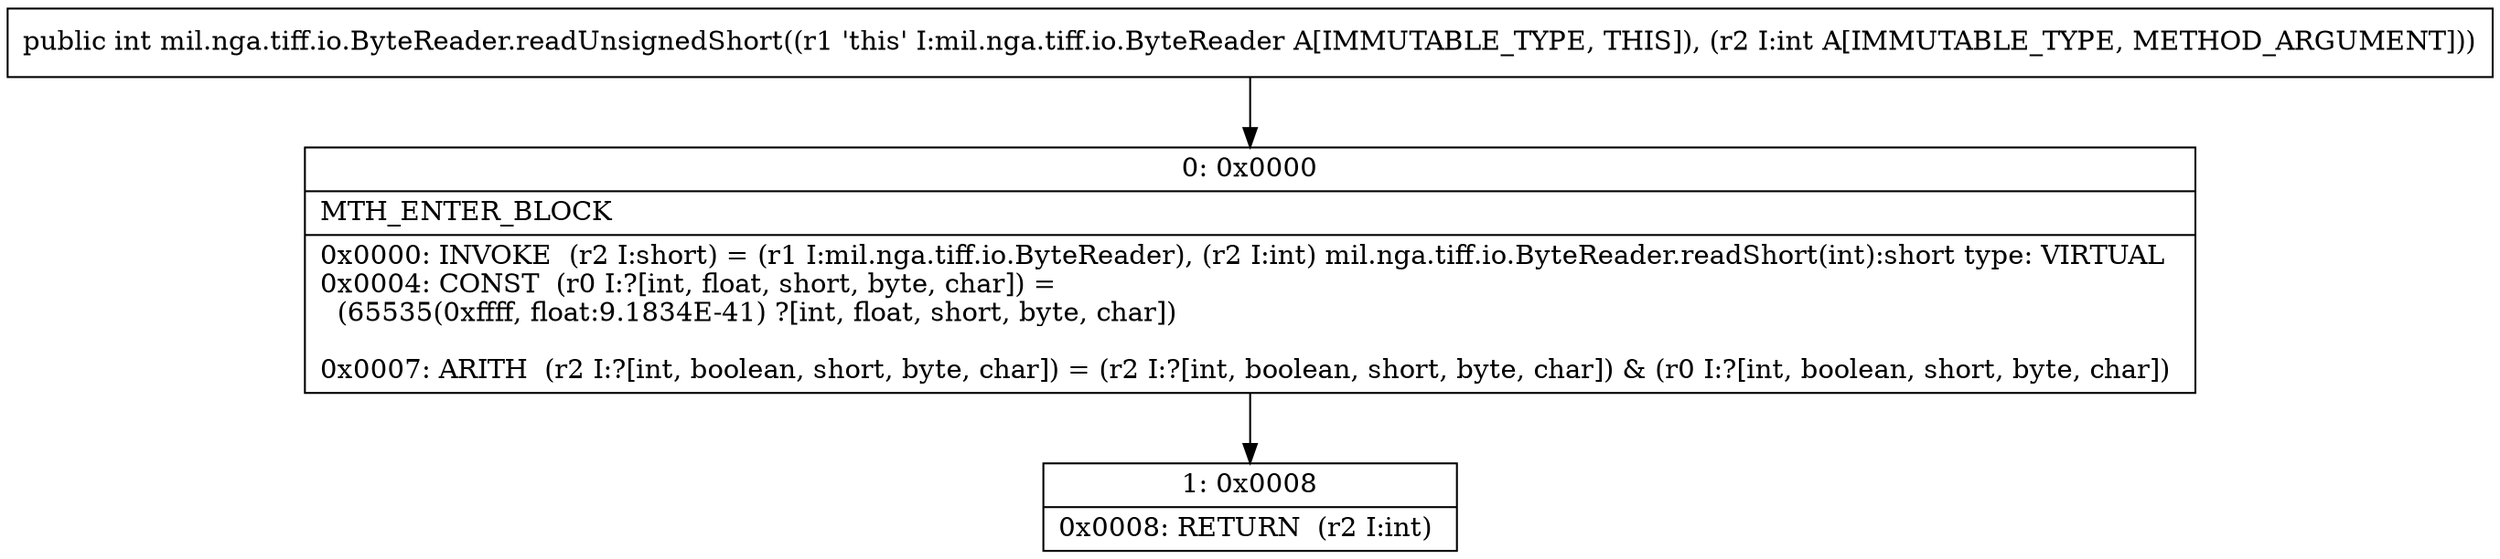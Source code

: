 digraph "CFG formil.nga.tiff.io.ByteReader.readUnsignedShort(I)I" {
Node_0 [shape=record,label="{0\:\ 0x0000|MTH_ENTER_BLOCK\l|0x0000: INVOKE  (r2 I:short) = (r1 I:mil.nga.tiff.io.ByteReader), (r2 I:int) mil.nga.tiff.io.ByteReader.readShort(int):short type: VIRTUAL \l0x0004: CONST  (r0 I:?[int, float, short, byte, char]) = \l  (65535(0xffff, float:9.1834E\-41) ?[int, float, short, byte, char])\l \l0x0007: ARITH  (r2 I:?[int, boolean, short, byte, char]) = (r2 I:?[int, boolean, short, byte, char]) & (r0 I:?[int, boolean, short, byte, char]) \l}"];
Node_1 [shape=record,label="{1\:\ 0x0008|0x0008: RETURN  (r2 I:int) \l}"];
MethodNode[shape=record,label="{public int mil.nga.tiff.io.ByteReader.readUnsignedShort((r1 'this' I:mil.nga.tiff.io.ByteReader A[IMMUTABLE_TYPE, THIS]), (r2 I:int A[IMMUTABLE_TYPE, METHOD_ARGUMENT])) }"];
MethodNode -> Node_0;
Node_0 -> Node_1;
}

